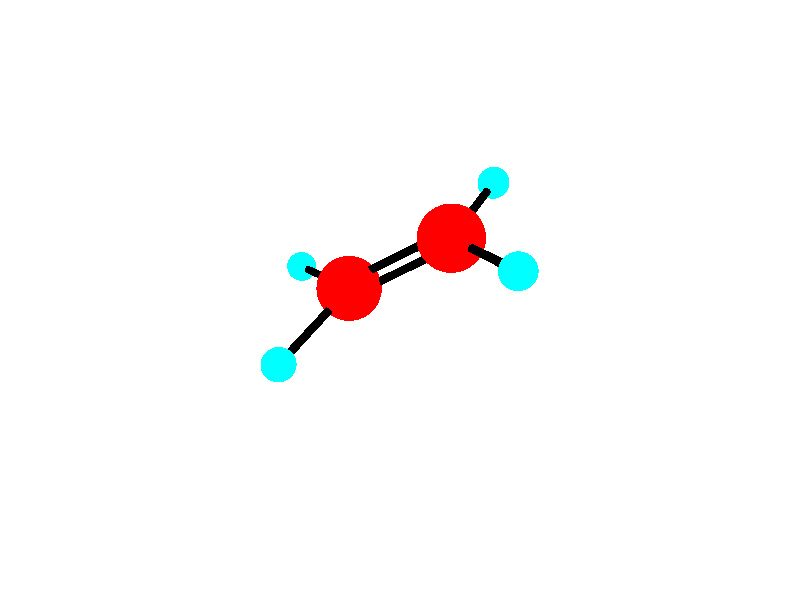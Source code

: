 #include "colors.inc"
#include "shapes.inc"
#include "glass.inc"
#include "stones.inc"
#include "metals.inc"
#include "woods.inc"
#include "textures.inc"

camera {
	location <18, -23, -10>
	look_at <10, -6, 0>
}
#include "colors.inc"
background { color White }


light_source { <30, -15, 4> color White}


sphere { 
	<9,7,6> 2
        texture {
                pigment { color Red }
        }
}	
sphere {
	<2, 7, 5> 2 
	texture {
		pigment {color Red } 
	}
}
sphere {
        <-2, 12, 4>, 1
        texture {
                pigment { color Cyan }
        }
}	
sphere {
        <-2, 2, 4>, 1
        texture {
                pigment { color Cyan }
        }
}
		
sphere {
        <12, 2, 7>, 1
        texture {
                pigment { color Cyan }
        }
}	
sphere {
        <12, 12, 7>, 1
        texture {
                pigment { color Cyan }
        }
}
cylinder { 
	<9, 7, 6> 
	<12, 12, 7> 
	0.25 
	open 
}
cylinder {
	<9, 7, 6> 
	<12, 2, 7> 
	0.25 
	open
} 
cylinder { 
	<2, 7, 5> 
	<-2, 12, 4>  
	0.25 
	open 
} 
cylinder { 
	<2, 7, 5> 
	<-2, 2, 4> 
	0.25 
	open 
} 
cylinder { 
	<9, 7, 5.5> 
	<2, 7, 4.5> 
	0.25 
	open
} 
cylinder { 
	<9, 7, 6.5> 
	<2, 7, 5.5> 
	0.25 
	open 
} 

